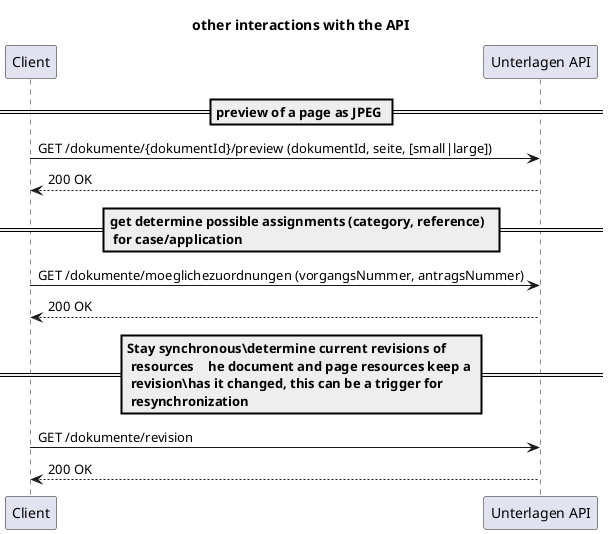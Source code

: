 @startuml
title other interactions with the API

participant Client as c
participant "Unterlagen API" as api

== preview of a page as JPEG ==
c -> api: GET /dokumente/{dokumentId}/preview (dokumentId, seite, [small|large])
api --> c: 200 OK

== get determine possible assignments (category, reference)  \n for case/application ==
c -> api: GET /dokumente/moeglichezuordnungen (vorgangsNummer, antragsNummer)
api --> c: 200 OK

== Stay synchronous\determine current revisions of \n resources\the document and page resources keep a \n revision\has it changed, this can be a trigger for  \n resynchronization ==
c -> api: GET /dokumente/revision
api --> c: 200 OK

@enduml
